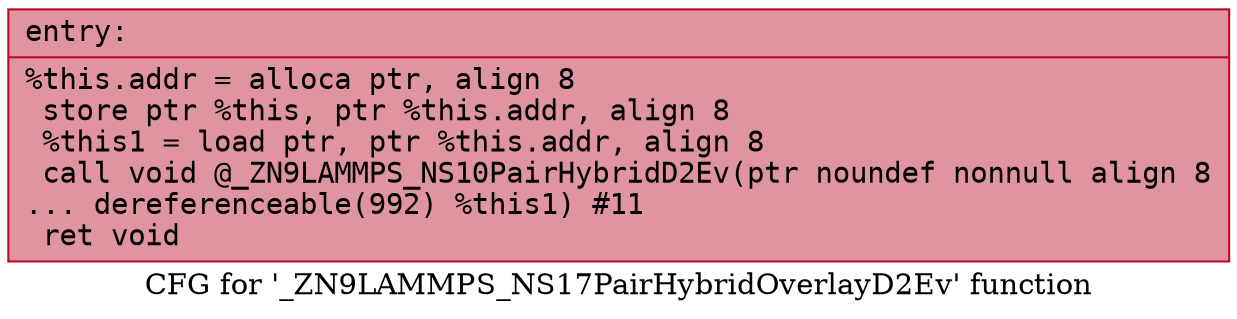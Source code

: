 digraph "CFG for '_ZN9LAMMPS_NS17PairHybridOverlayD2Ev' function" {
	label="CFG for '_ZN9LAMMPS_NS17PairHybridOverlayD2Ev' function";

	Node0x5588cd1aab60 [shape=record,color="#b70d28ff", style=filled, fillcolor="#b70d2870" fontname="Courier",label="{entry:\l|  %this.addr = alloca ptr, align 8\l  store ptr %this, ptr %this.addr, align 8\l  %this1 = load ptr, ptr %this.addr, align 8\l  call void @_ZN9LAMMPS_NS10PairHybridD2Ev(ptr noundef nonnull align 8\l... dereferenceable(992) %this1) #11\l  ret void\l}"];
}
